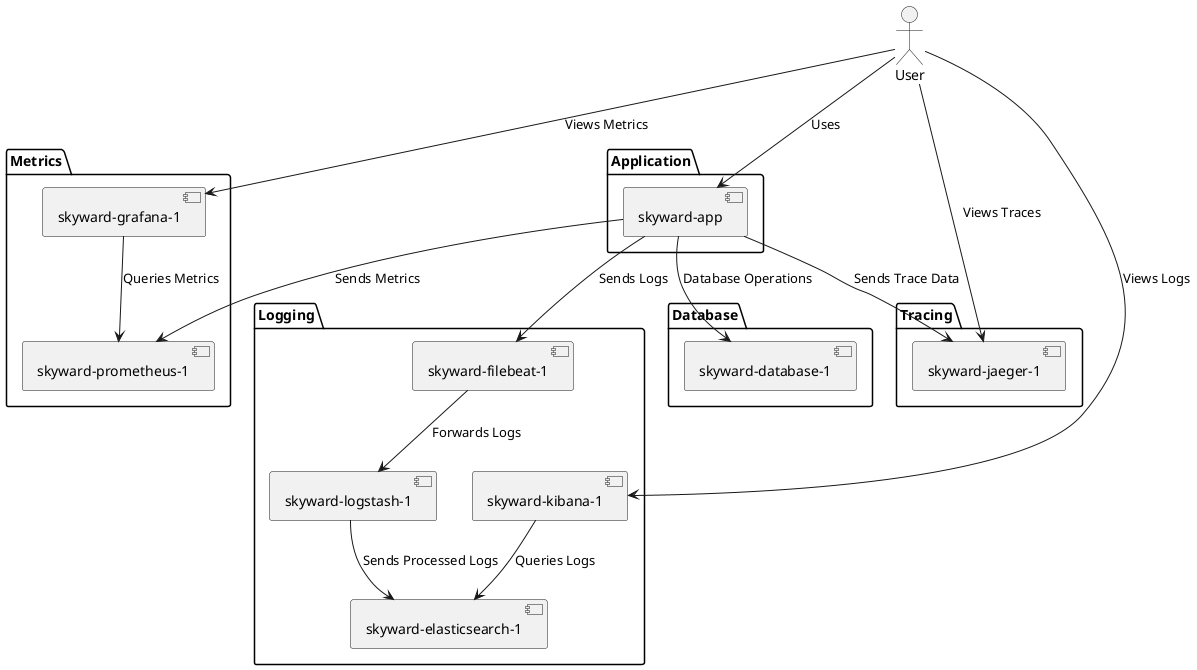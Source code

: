 @startuml
actor User

package "Application" {
  [skyward-app]
}

package "Database" {
  [skyward-database-1]
}

package "Logging" {
  [skyward-filebeat-1]
  [skyward-logstash-1]
  [skyward-elasticsearch-1]
  [skyward-kibana-1]
}

package "Metrics" {
  [skyward-prometheus-1]
  [skyward-grafana-1]
}

package "Tracing" {
  [skyward-jaeger-1]
}

User --> [skyward-app] : Uses
[skyward-app] --> [skyward-database-1] : Database Operations

[skyward-app] --> [skyward-filebeat-1] : Sends Logs
[skyward-filebeat-1] --> [skyward-logstash-1] : Forwards Logs
[skyward-logstash-1] --> [skyward-elasticsearch-1] : Sends Processed Logs
[skyward-kibana-1] --> [skyward-elasticsearch-1] : Queries Logs
User --> [skyward-kibana-1] : Views Logs

[skyward-app] --> [skyward-prometheus-1] : Sends Metrics
[skyward-grafana-1] --> [skyward-prometheus-1] : Queries Metrics
User --> [skyward-grafana-1] : Views Metrics

[skyward-app] --> [skyward-jaeger-1] : Sends Trace Data
User --> [skyward-jaeger-1] : Views Traces
@enduml
